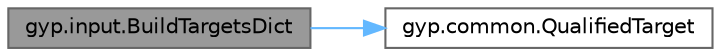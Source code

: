 digraph "gyp.input.BuildTargetsDict"
{
 // LATEX_PDF_SIZE
  bgcolor="transparent";
  edge [fontname=Helvetica,fontsize=10,labelfontname=Helvetica,labelfontsize=10];
  node [fontname=Helvetica,fontsize=10,shape=box,height=0.2,width=0.4];
  rankdir="LR";
  Node1 [id="Node000001",label="gyp.input.BuildTargetsDict",height=0.2,width=0.4,color="gray40", fillcolor="grey60", style="filled", fontcolor="black",tooltip=" "];
  Node1 -> Node2 [id="edge2_Node000001_Node000002",color="steelblue1",style="solid",tooltip=" "];
  Node2 [id="Node000002",label="gyp.common.QualifiedTarget",height=0.2,width=0.4,color="grey40", fillcolor="white", style="filled",URL="$namespacegyp_1_1common.html#a24688c0cf90537af3efa42115befe64b",tooltip=" "];
}
